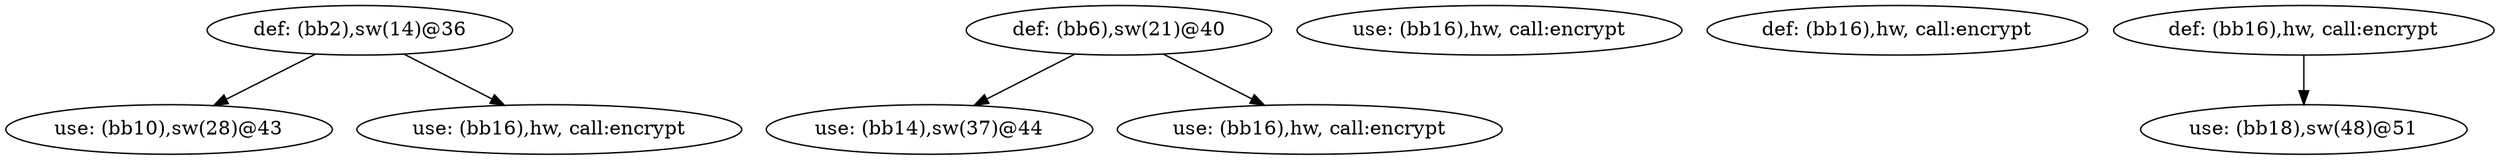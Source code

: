 digraph defuse_graph {
v0 [label = "def: (bb2),sw(14)@36"];
v1 [label = "def: (bb6),sw(21)@40"];
v2 [label = "use: (bb10),sw(28)@43"];
v3 [label = "use: (bb14),sw(37)@44"];
v4 [label = "use: (bb16),hw, call:encrypt"];
v5 [label = "def: (bb16),hw, call:encrypt"];
v6 [label = "use: (bb16),hw, call:encrypt"];
v7 [label = "use: (bb16),hw, call:encrypt"];
v8 [label = "def: (bb16),hw, call:encrypt"];
v9 [label = "use: (bb18),sw(48)@51"];
v0 -> v2;
v1 -> v3;
v0 -> v7;
v1 -> v6;
v8 -> v9;
}
